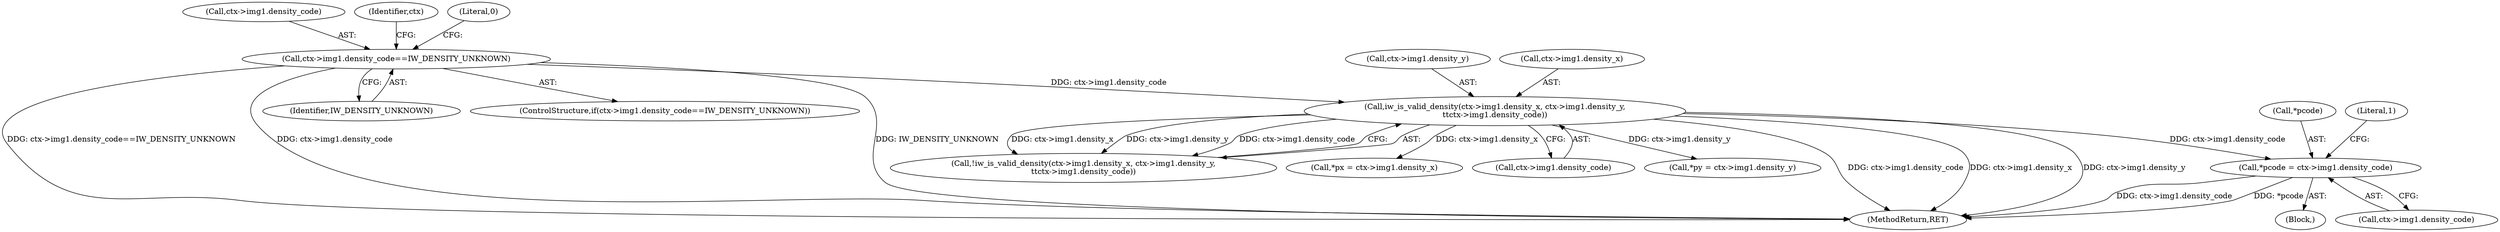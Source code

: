 digraph "0_imageworsener_dc49c807926b96e503bd7c0dec35119eecd6c6fe@pointer" {
"1000166" [label="(Call,*pcode = ctx->img1.density_code)"];
"1000131" [label="(Call,iw_is_valid_density(ctx->img1.density_x, ctx->img1.density_y,\n\t\tctx->img1.density_code))"];
"1000119" [label="(Call,ctx->img1.density_code==IW_DENSITY_UNKNOWN)"];
"1000137" [label="(Call,ctx->img1.density_y)"];
"1000167" [label="(Call,*pcode)"];
"1000176" [label="(MethodReturn,RET)"];
"1000131" [label="(Call,iw_is_valid_density(ctx->img1.density_x, ctx->img1.density_y,\n\t\tctx->img1.density_code))"];
"1000130" [label="(Call,!iw_is_valid_density(ctx->img1.density_x, ctx->img1.density_y,\n\t\tctx->img1.density_code))"];
"1000150" [label="(Call,*px = ctx->img1.density_x)"];
"1000120" [label="(Call,ctx->img1.density_code)"];
"1000166" [label="(Call,*pcode = ctx->img1.density_code)"];
"1000134" [label="(Identifier,ctx)"];
"1000142" [label="(Call,ctx->img1.density_code)"];
"1000169" [label="(Call,ctx->img1.density_code)"];
"1000119" [label="(Call,ctx->img1.density_code==IW_DENSITY_UNKNOWN)"];
"1000128" [label="(Literal,0)"];
"1000125" [label="(Identifier,IW_DENSITY_UNKNOWN)"];
"1000175" [label="(Literal,1)"];
"1000118" [label="(ControlStructure,if(ctx->img1.density_code==IW_DENSITY_UNKNOWN))"];
"1000132" [label="(Call,ctx->img1.density_x)"];
"1000158" [label="(Call,*py = ctx->img1.density_y)"];
"1000105" [label="(Block,)"];
"1000166" -> "1000105"  [label="AST: "];
"1000166" -> "1000169"  [label="CFG: "];
"1000167" -> "1000166"  [label="AST: "];
"1000169" -> "1000166"  [label="AST: "];
"1000175" -> "1000166"  [label="CFG: "];
"1000166" -> "1000176"  [label="DDG: ctx->img1.density_code"];
"1000166" -> "1000176"  [label="DDG: *pcode"];
"1000131" -> "1000166"  [label="DDG: ctx->img1.density_code"];
"1000131" -> "1000130"  [label="AST: "];
"1000131" -> "1000142"  [label="CFG: "];
"1000132" -> "1000131"  [label="AST: "];
"1000137" -> "1000131"  [label="AST: "];
"1000142" -> "1000131"  [label="AST: "];
"1000130" -> "1000131"  [label="CFG: "];
"1000131" -> "1000176"  [label="DDG: ctx->img1.density_code"];
"1000131" -> "1000176"  [label="DDG: ctx->img1.density_x"];
"1000131" -> "1000176"  [label="DDG: ctx->img1.density_y"];
"1000131" -> "1000130"  [label="DDG: ctx->img1.density_x"];
"1000131" -> "1000130"  [label="DDG: ctx->img1.density_y"];
"1000131" -> "1000130"  [label="DDG: ctx->img1.density_code"];
"1000119" -> "1000131"  [label="DDG: ctx->img1.density_code"];
"1000131" -> "1000150"  [label="DDG: ctx->img1.density_x"];
"1000131" -> "1000158"  [label="DDG: ctx->img1.density_y"];
"1000119" -> "1000118"  [label="AST: "];
"1000119" -> "1000125"  [label="CFG: "];
"1000120" -> "1000119"  [label="AST: "];
"1000125" -> "1000119"  [label="AST: "];
"1000128" -> "1000119"  [label="CFG: "];
"1000134" -> "1000119"  [label="CFG: "];
"1000119" -> "1000176"  [label="DDG: IW_DENSITY_UNKNOWN"];
"1000119" -> "1000176"  [label="DDG: ctx->img1.density_code==IW_DENSITY_UNKNOWN"];
"1000119" -> "1000176"  [label="DDG: ctx->img1.density_code"];
}
